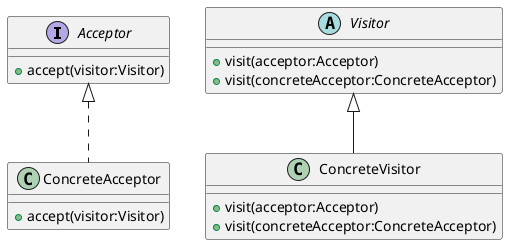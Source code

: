 @startuml

interface Acceptor{
    + accept(visitor:Visitor)
}

abstract class Visitor{
    + visit(acceptor:Acceptor)
    + visit(concreteAcceptor:ConcreteAcceptor)
}

class ConcreteAcceptor{
    + accept(visitor:Visitor)
}

class ConcreteVisitor{
    + visit(acceptor:Acceptor)
    + visit(concreteAcceptor:ConcreteAcceptor)
}

Acceptor <|.. ConcreteAcceptor
Visitor <|-- ConcreteVisitor

@enduml